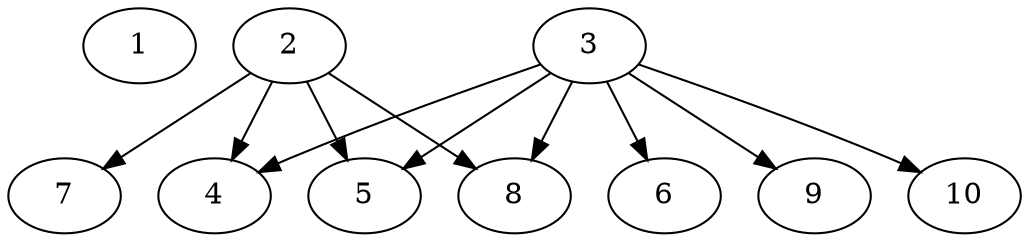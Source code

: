 // DAG automatically generated by daggen at Thu Oct  3 13:58:05 2019
// ./daggen --dot -n 10 --ccr 0.3 --fat 0.9 --regular 0.5 --density 0.5 --mindata 5242880 --maxdata 52428800 
digraph G {
  1 [size="143810560", alpha="0.13", expect_size="43143168"] 
  2 [size="140076373", alpha="0.01", expect_size="42022912"] 
  2 -> 4 [size ="42022912"]
  2 -> 5 [size ="42022912"]
  2 -> 7 [size ="42022912"]
  2 -> 8 [size ="42022912"]
  3 [size="78687573", alpha="0.08", expect_size="23606272"] 
  3 -> 4 [size ="23606272"]
  3 -> 5 [size ="23606272"]
  3 -> 6 [size ="23606272"]
  3 -> 8 [size ="23606272"]
  3 -> 9 [size ="23606272"]
  3 -> 10 [size ="23606272"]
  4 [size="65300480", alpha="0.11", expect_size="19590144"] 
  5 [size="29972480", alpha="0.10", expect_size="8991744"] 
  6 [size="123187200", alpha="0.18", expect_size="36956160"] 
  7 [size="110240427", alpha="0.02", expect_size="33072128"] 
  8 [size="46295040", alpha="0.14", expect_size="13888512"] 
  9 [size="110803627", alpha="0.11", expect_size="33241088"] 
  10 [size="38546773", alpha="0.11", expect_size="11564032"] 
}
